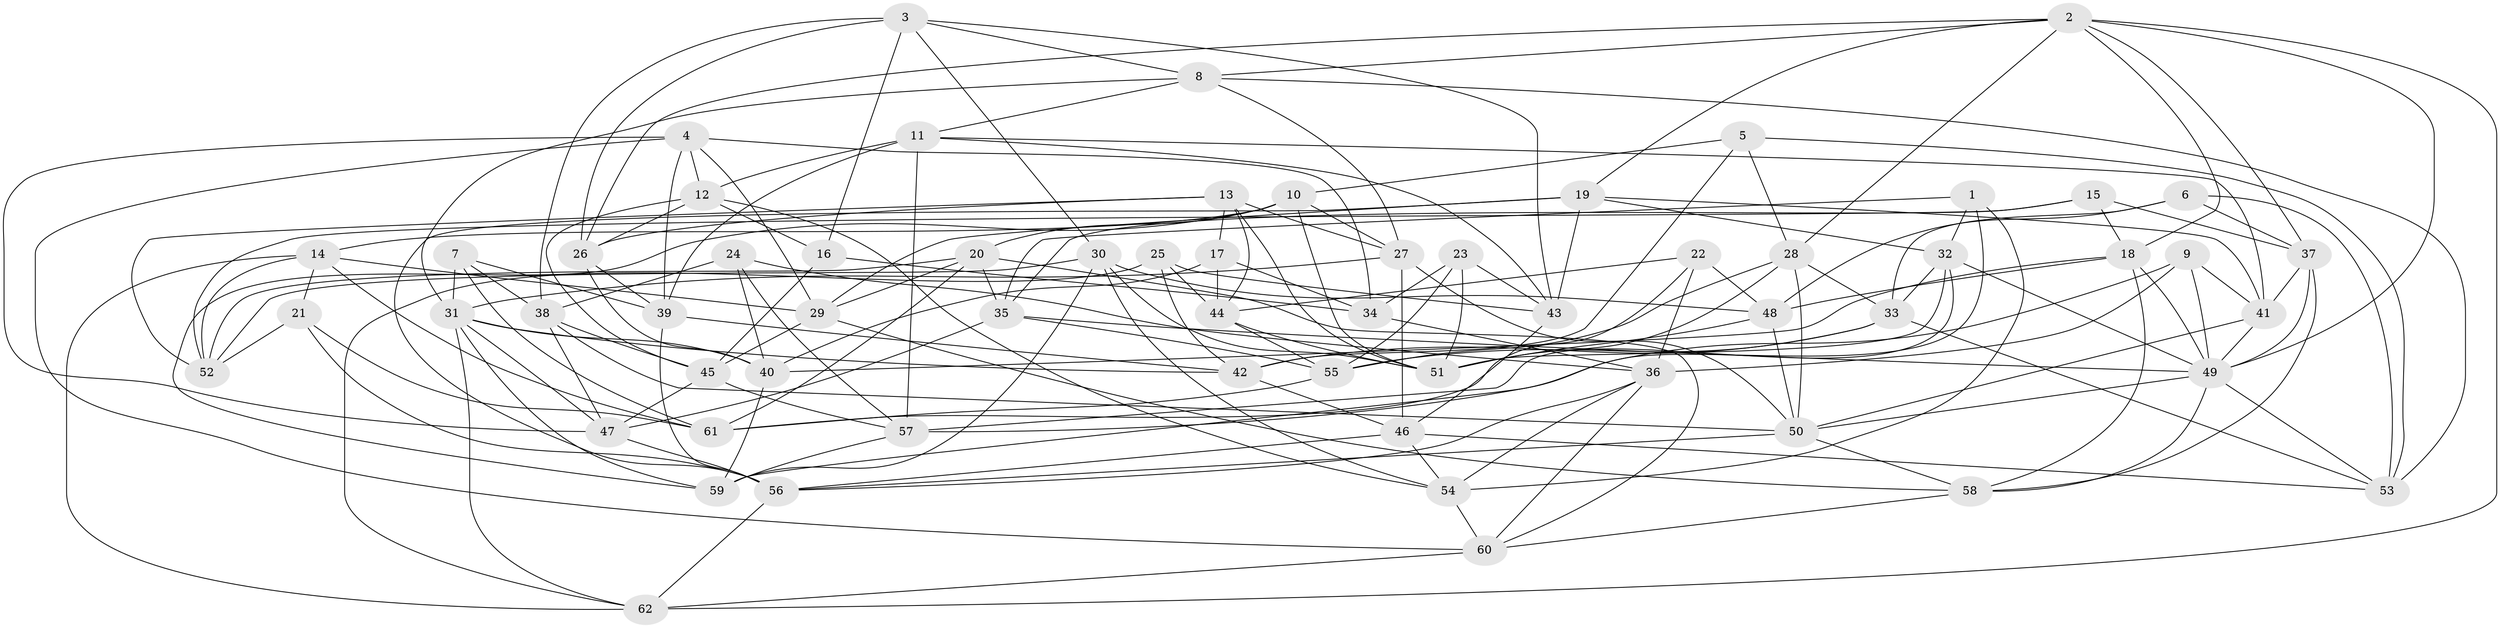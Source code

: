 // original degree distribution, {4: 1.0}
// Generated by graph-tools (version 1.1) at 2025/50/03/09/25 03:50:55]
// undirected, 62 vertices, 180 edges
graph export_dot {
graph [start="1"]
  node [color=gray90,style=filled];
  1;
  2;
  3;
  4;
  5;
  6;
  7;
  8;
  9;
  10;
  11;
  12;
  13;
  14;
  15;
  16;
  17;
  18;
  19;
  20;
  21;
  22;
  23;
  24;
  25;
  26;
  27;
  28;
  29;
  30;
  31;
  32;
  33;
  34;
  35;
  36;
  37;
  38;
  39;
  40;
  41;
  42;
  43;
  44;
  45;
  46;
  47;
  48;
  49;
  50;
  51;
  52;
  53;
  54;
  55;
  56;
  57;
  58;
  59;
  60;
  61;
  62;
  1 -- 32 [weight=1.0];
  1 -- 35 [weight=1.0];
  1 -- 54 [weight=1.0];
  1 -- 59 [weight=1.0];
  2 -- 8 [weight=1.0];
  2 -- 18 [weight=1.0];
  2 -- 19 [weight=1.0];
  2 -- 26 [weight=1.0];
  2 -- 28 [weight=1.0];
  2 -- 37 [weight=1.0];
  2 -- 49 [weight=1.0];
  2 -- 62 [weight=1.0];
  3 -- 8 [weight=1.0];
  3 -- 16 [weight=1.0];
  3 -- 26 [weight=1.0];
  3 -- 30 [weight=1.0];
  3 -- 38 [weight=1.0];
  3 -- 43 [weight=1.0];
  4 -- 12 [weight=1.0];
  4 -- 29 [weight=1.0];
  4 -- 34 [weight=1.0];
  4 -- 39 [weight=1.0];
  4 -- 47 [weight=1.0];
  4 -- 60 [weight=1.0];
  5 -- 10 [weight=1.0];
  5 -- 28 [weight=1.0];
  5 -- 42 [weight=1.0];
  5 -- 53 [weight=1.0];
  6 -- 33 [weight=1.0];
  6 -- 37 [weight=1.0];
  6 -- 48 [weight=1.0];
  6 -- 53 [weight=1.0];
  7 -- 31 [weight=1.0];
  7 -- 38 [weight=1.0];
  7 -- 39 [weight=1.0];
  7 -- 61 [weight=1.0];
  8 -- 11 [weight=1.0];
  8 -- 27 [weight=1.0];
  8 -- 31 [weight=1.0];
  8 -- 53 [weight=1.0];
  9 -- 36 [weight=1.0];
  9 -- 41 [weight=1.0];
  9 -- 49 [weight=1.0];
  9 -- 57 [weight=1.0];
  10 -- 14 [weight=1.0];
  10 -- 20 [weight=1.0];
  10 -- 27 [weight=1.0];
  10 -- 51 [weight=1.0];
  10 -- 59 [weight=1.0];
  11 -- 12 [weight=1.0];
  11 -- 39 [weight=1.0];
  11 -- 41 [weight=1.0];
  11 -- 43 [weight=1.0];
  11 -- 57 [weight=1.0];
  12 -- 16 [weight=1.0];
  12 -- 26 [weight=1.0];
  12 -- 45 [weight=1.0];
  12 -- 54 [weight=1.0];
  13 -- 17 [weight=1.0];
  13 -- 26 [weight=1.0];
  13 -- 27 [weight=1.0];
  13 -- 44 [weight=1.0];
  13 -- 51 [weight=1.0];
  13 -- 52 [weight=1.0];
  14 -- 21 [weight=1.0];
  14 -- 29 [weight=1.0];
  14 -- 52 [weight=1.0];
  14 -- 61 [weight=1.0];
  14 -- 62 [weight=1.0];
  15 -- 18 [weight=1.0];
  15 -- 35 [weight=1.0];
  15 -- 37 [weight=1.0];
  15 -- 52 [weight=1.0];
  16 -- 34 [weight=1.0];
  16 -- 45 [weight=1.0];
  17 -- 34 [weight=1.0];
  17 -- 40 [weight=1.0];
  17 -- 44 [weight=1.0];
  18 -- 40 [weight=1.0];
  18 -- 48 [weight=1.0];
  18 -- 49 [weight=1.0];
  18 -- 58 [weight=1.0];
  19 -- 29 [weight=1.0];
  19 -- 32 [weight=1.0];
  19 -- 41 [weight=1.0];
  19 -- 43 [weight=1.0];
  19 -- 56 [weight=1.0];
  20 -- 29 [weight=1.0];
  20 -- 35 [weight=1.0];
  20 -- 52 [weight=1.0];
  20 -- 60 [weight=1.0];
  20 -- 61 [weight=1.0];
  21 -- 52 [weight=1.0];
  21 -- 56 [weight=1.0];
  21 -- 61 [weight=1.0];
  22 -- 36 [weight=1.0];
  22 -- 44 [weight=1.0];
  22 -- 48 [weight=1.0];
  22 -- 61 [weight=1.0];
  23 -- 34 [weight=1.0];
  23 -- 43 [weight=1.0];
  23 -- 51 [weight=1.0];
  23 -- 55 [weight=1.0];
  24 -- 36 [weight=1.0];
  24 -- 38 [weight=1.0];
  24 -- 40 [weight=1.0];
  24 -- 57 [weight=1.0];
  25 -- 42 [weight=1.0];
  25 -- 43 [weight=1.0];
  25 -- 44 [weight=1.0];
  25 -- 62 [weight=1.0];
  26 -- 39 [weight=1.0];
  26 -- 40 [weight=1.0];
  27 -- 31 [weight=1.0];
  27 -- 46 [weight=1.0];
  27 -- 50 [weight=1.0];
  28 -- 33 [weight=1.0];
  28 -- 50 [weight=1.0];
  28 -- 51 [weight=1.0];
  28 -- 55 [weight=1.0];
  29 -- 45 [weight=1.0];
  29 -- 58 [weight=1.0];
  30 -- 48 [weight=1.0];
  30 -- 51 [weight=1.0];
  30 -- 52 [weight=1.0];
  30 -- 54 [weight=1.0];
  30 -- 59 [weight=1.0];
  31 -- 40 [weight=1.0];
  31 -- 42 [weight=1.0];
  31 -- 47 [weight=1.0];
  31 -- 59 [weight=1.0];
  31 -- 62 [weight=1.0];
  32 -- 33 [weight=1.0];
  32 -- 49 [weight=1.0];
  32 -- 51 [weight=1.0];
  32 -- 57 [weight=1.0];
  33 -- 42 [weight=1.0];
  33 -- 53 [weight=1.0];
  33 -- 55 [weight=1.0];
  34 -- 36 [weight=2.0];
  35 -- 47 [weight=1.0];
  35 -- 49 [weight=1.0];
  35 -- 55 [weight=1.0];
  36 -- 54 [weight=1.0];
  36 -- 56 [weight=1.0];
  36 -- 60 [weight=1.0];
  37 -- 41 [weight=1.0];
  37 -- 49 [weight=1.0];
  37 -- 58 [weight=1.0];
  38 -- 45 [weight=1.0];
  38 -- 47 [weight=1.0];
  38 -- 50 [weight=1.0];
  39 -- 42 [weight=1.0];
  39 -- 56 [weight=1.0];
  40 -- 59 [weight=1.0];
  41 -- 49 [weight=1.0];
  41 -- 50 [weight=1.0];
  42 -- 46 [weight=1.0];
  43 -- 46 [weight=1.0];
  44 -- 51 [weight=1.0];
  44 -- 55 [weight=1.0];
  45 -- 47 [weight=1.0];
  45 -- 57 [weight=1.0];
  46 -- 53 [weight=1.0];
  46 -- 54 [weight=1.0];
  46 -- 56 [weight=1.0];
  47 -- 56 [weight=1.0];
  48 -- 50 [weight=1.0];
  48 -- 51 [weight=1.0];
  49 -- 50 [weight=1.0];
  49 -- 53 [weight=1.0];
  49 -- 58 [weight=1.0];
  50 -- 56 [weight=1.0];
  50 -- 58 [weight=1.0];
  54 -- 60 [weight=1.0];
  55 -- 61 [weight=1.0];
  56 -- 62 [weight=1.0];
  57 -- 59 [weight=1.0];
  58 -- 60 [weight=1.0];
  60 -- 62 [weight=1.0];
}
